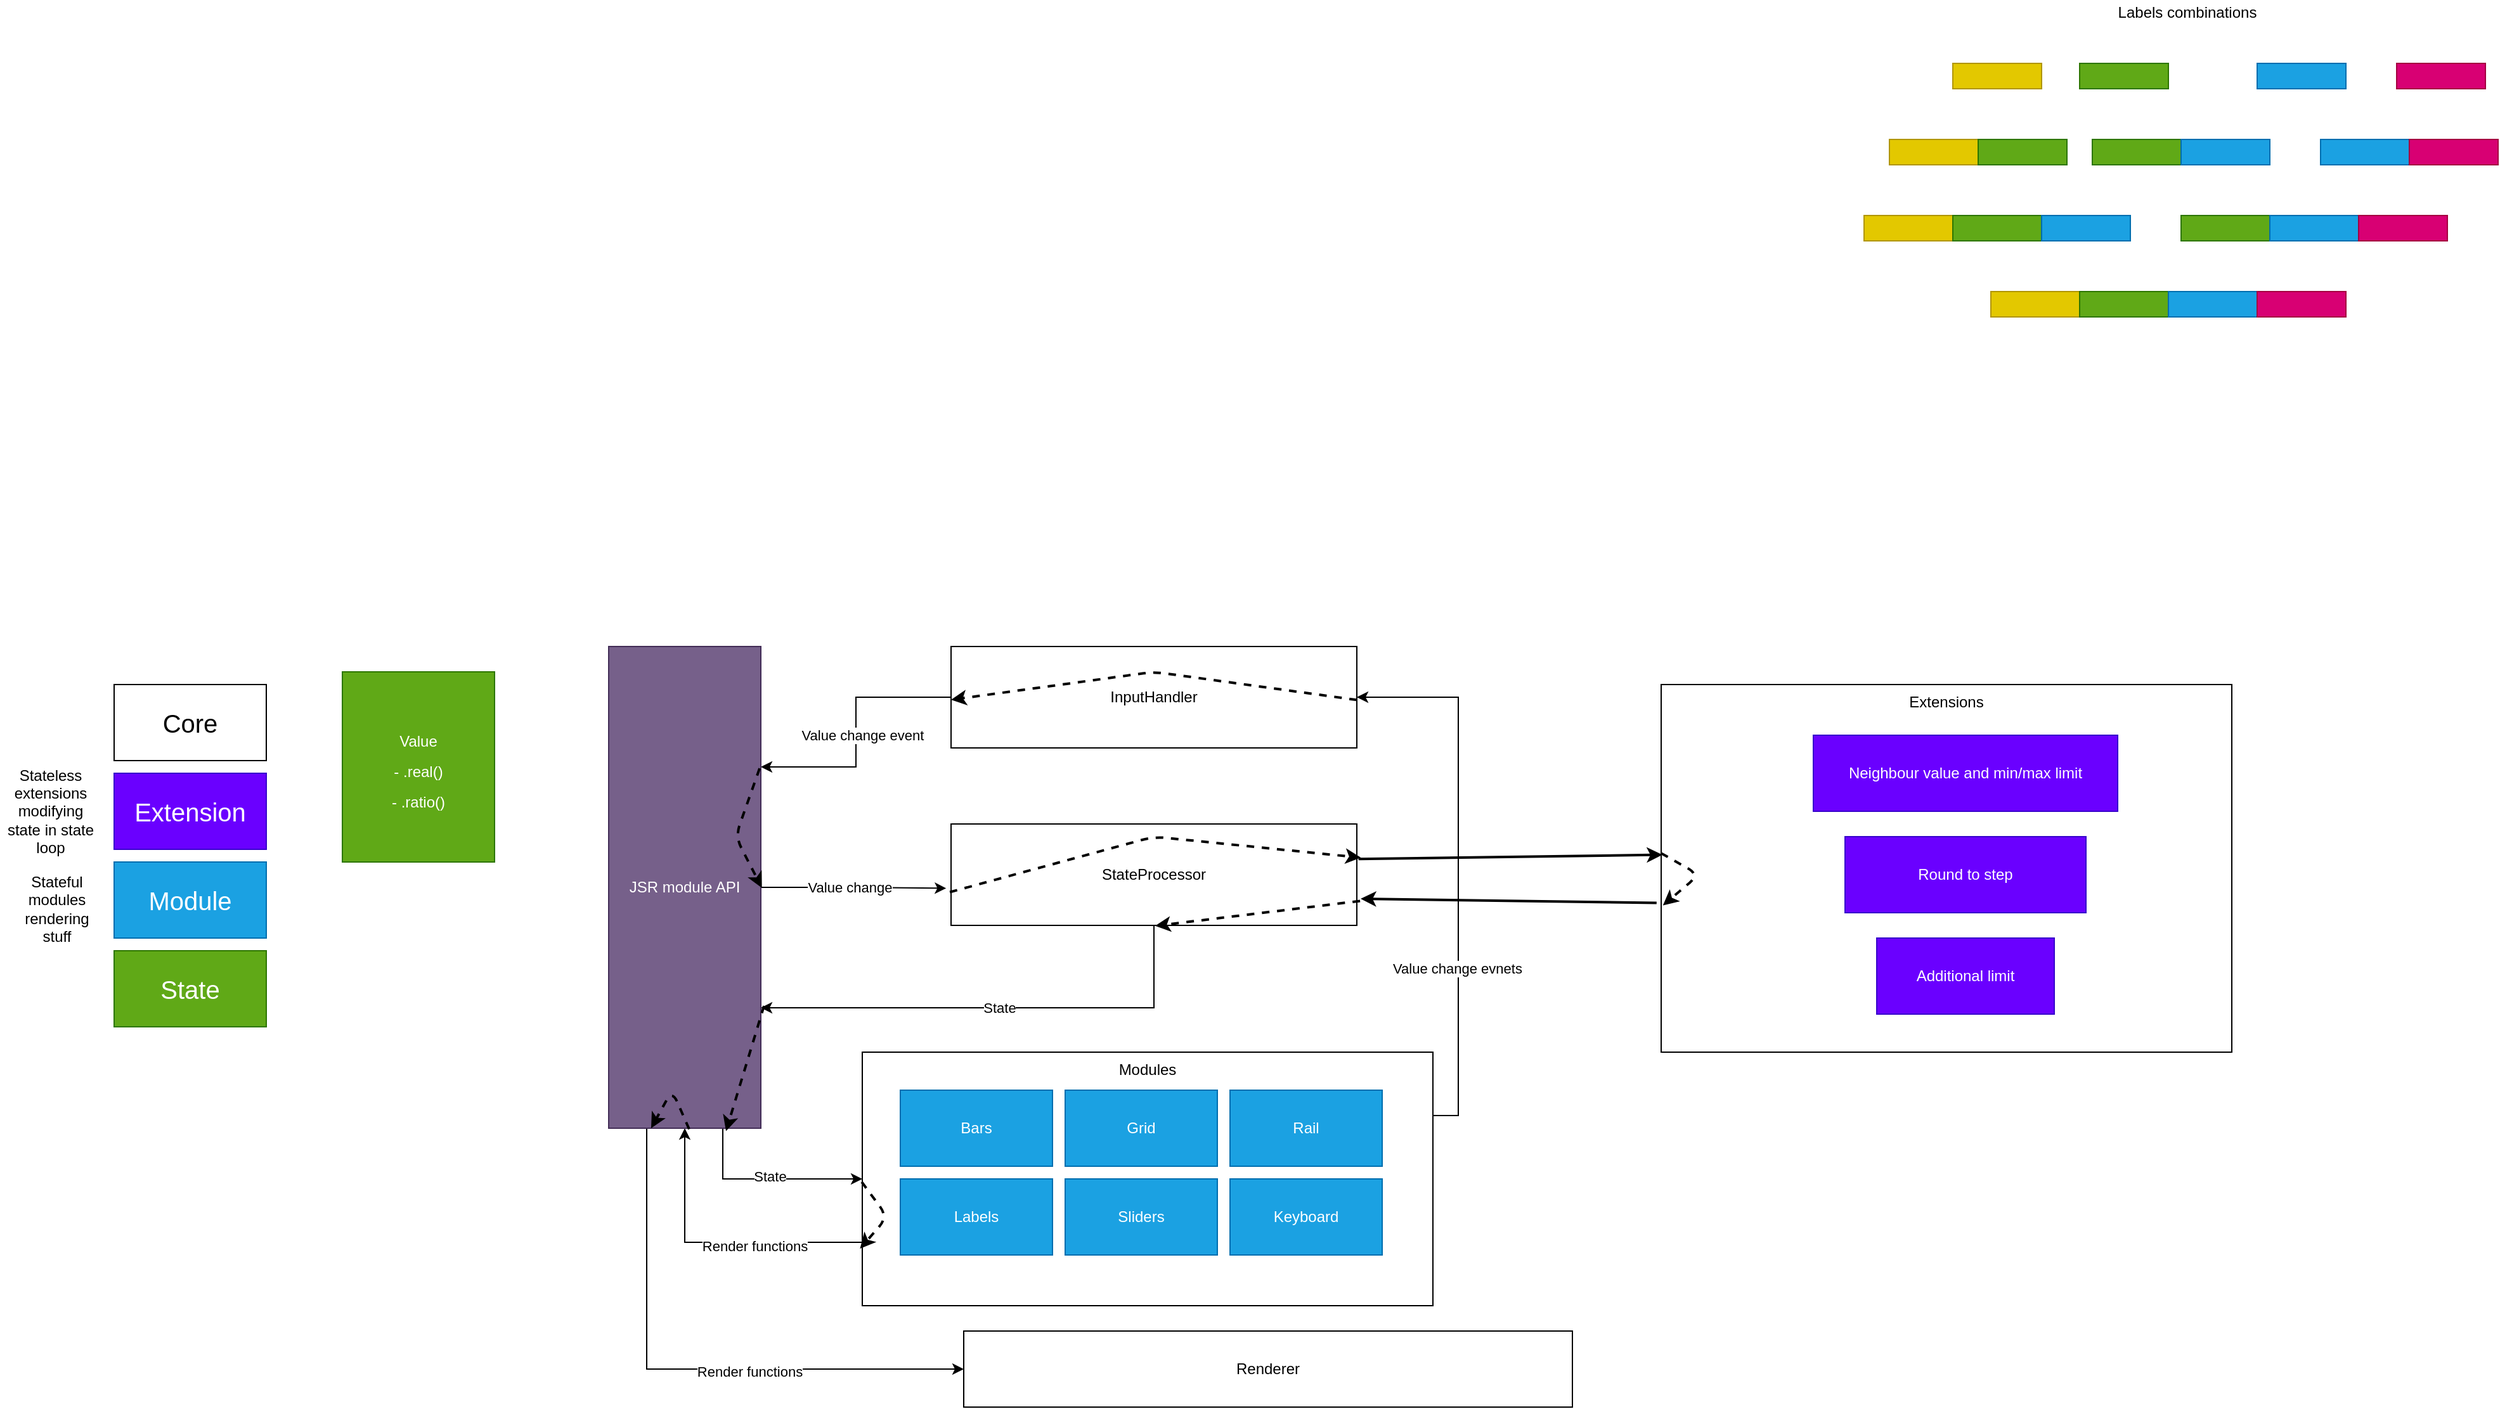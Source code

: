 <mxfile version="14.2.4" type="embed">
    <diagram id="XLUI0eQ95eJfd8FlJT_6" name="Page-1">
        <mxGraphModel dx="1188" dy="376" grid="1" gridSize="10" guides="1" tooltips="1" connect="0" arrows="1" fold="1" page="0" pageScale="1" pageWidth="827" pageHeight="1169" math="0" shadow="0">
            <root>
                <mxCell id="0"/>
                <mxCell id="1" parent="0"/>
                <mxCell id="166" value="Extensions" style="rounded=0;whiteSpace=wrap;html=1;verticalAlign=top;" vertex="1" parent="1">
                    <mxGeometry x="680" y="890" width="450" height="290" as="geometry"/>
                </mxCell>
                <mxCell id="122" style="edgeStyle=orthogonalEdgeStyle;rounded=0;orthogonalLoop=1;jettySize=auto;html=1;exitX=0;exitY=0.75;exitDx=0;exitDy=0;entryX=0.5;entryY=1;entryDx=0;entryDy=0;" edge="1" parent="1" source="118" target="94">
                    <mxGeometry relative="1" as="geometry"/>
                </mxCell>
                <mxCell id="123" value="Render functions" style="edgeLabel;html=1;align=center;verticalAlign=middle;resizable=0;points=[];" vertex="1" connectable="0" parent="122">
                    <mxGeometry x="-0.247" y="3" relative="1" as="geometry">
                        <mxPoint x="1" as="offset"/>
                    </mxGeometry>
                </mxCell>
                <mxCell id="127" style="edgeStyle=orthogonalEdgeStyle;rounded=0;orthogonalLoop=1;jettySize=auto;html=1;exitX=1;exitY=0.25;exitDx=0;exitDy=0;entryX=1;entryY=0.5;entryDx=0;entryDy=0;" edge="1" parent="1" source="118" target="100">
                    <mxGeometry relative="1" as="geometry"/>
                </mxCell>
                <mxCell id="128" value="Value change evnets" style="edgeLabel;html=1;align=center;verticalAlign=middle;resizable=0;points=[];" vertex="1" connectable="0" parent="127">
                    <mxGeometry x="-0.366" y="1" relative="1" as="geometry">
                        <mxPoint as="offset"/>
                    </mxGeometry>
                </mxCell>
                <mxCell id="118" value="Modules" style="rounded=0;whiteSpace=wrap;html=1;verticalAlign=top;" vertex="1" parent="1">
                    <mxGeometry x="50" y="1180" width="450" height="200" as="geometry"/>
                </mxCell>
                <mxCell id="17" value="Renderer" style="rounded=0;whiteSpace=wrap;html=1;" parent="1" vertex="1">
                    <mxGeometry x="130" y="1400" width="480" height="60" as="geometry"/>
                </mxCell>
                <mxCell id="18" value="Neighbour value and min/max limit" style="rounded=0;whiteSpace=wrap;html=1;fillColor=#6a00ff;strokeColor=#3700CC;fontColor=#ffffff;" parent="1" vertex="1">
                    <mxGeometry x="800" y="930" width="240" height="60" as="geometry"/>
                </mxCell>
                <mxCell id="20" value="Round to step" style="rounded=0;whiteSpace=wrap;html=1;fillColor=#6a00ff;strokeColor=#3700CC;fontColor=#ffffff;" parent="1" vertex="1">
                    <mxGeometry x="825" y="1010" width="190" height="60" as="geometry"/>
                </mxCell>
                <mxCell id="28" value="Additional limit" style="rounded=0;whiteSpace=wrap;html=1;fillColor=#6a00ff;strokeColor=#3700CC;fontColor=#ffffff;" parent="1" vertex="1">
                    <mxGeometry x="850" y="1090" width="140" height="60" as="geometry"/>
                </mxCell>
                <mxCell id="54" value="State" style="rounded=0;whiteSpace=wrap;html=1;fontSize=20;fillColor=#60a917;strokeColor=#2D7600;fontColor=#ffffff;" parent="1" vertex="1">
                    <mxGeometry x="-540" y="1100" width="120" height="60" as="geometry"/>
                </mxCell>
                <mxCell id="55" value="Module" style="rounded=0;whiteSpace=wrap;html=1;fontSize=20;fillColor=#1ba1e2;strokeColor=#006EAF;fontColor=#ffffff;" parent="1" vertex="1">
                    <mxGeometry x="-540" y="1030" width="120" height="60" as="geometry"/>
                </mxCell>
                <mxCell id="56" value="Extension" style="rounded=0;whiteSpace=wrap;html=1;fontSize=20;fillColor=#6a00ff;strokeColor=#3700CC;fontColor=#ffffff;" parent="1" vertex="1">
                    <mxGeometry x="-540" y="960" width="120" height="60" as="geometry"/>
                </mxCell>
                <mxCell id="57" value="Core" style="rounded=0;whiteSpace=wrap;html=1;fontSize=20;" parent="1" vertex="1">
                    <mxGeometry x="-540" y="890" width="120" height="60" as="geometry"/>
                </mxCell>
                <mxCell id="62" value="" style="rounded=0;whiteSpace=wrap;html=1;fillColor=#60a917;strokeColor=#2D7600;fontColor=#ffffff;" parent="1" vertex="1">
                    <mxGeometry x="1010" y="400" width="70" height="20" as="geometry"/>
                </mxCell>
                <mxCell id="63" value="" style="rounded=0;whiteSpace=wrap;html=1;fillColor=#1ba1e2;strokeColor=#006EAF;fontColor=#ffffff;" parent="1" vertex="1">
                    <mxGeometry x="1150" y="400" width="70" height="20" as="geometry"/>
                </mxCell>
                <mxCell id="66" value="" style="rounded=0;whiteSpace=wrap;html=1;fillColor=#d80073;strokeColor=#A50040;fontColor=#ffffff;" parent="1" vertex="1">
                    <mxGeometry x="1260" y="400" width="70" height="20" as="geometry"/>
                </mxCell>
                <mxCell id="67" value="" style="rounded=0;whiteSpace=wrap;html=1;fillColor=#60a917;strokeColor=#2D7600;fontColor=#ffffff;" parent="1" vertex="1">
                    <mxGeometry x="1020" y="460" width="70" height="20" as="geometry"/>
                </mxCell>
                <mxCell id="68" value="" style="rounded=0;whiteSpace=wrap;html=1;fillColor=#1ba1e2;strokeColor=#006EAF;fontColor=#ffffff;" parent="1" vertex="1">
                    <mxGeometry x="1090" y="460" width="70" height="20" as="geometry"/>
                </mxCell>
                <mxCell id="69" value="" style="rounded=0;whiteSpace=wrap;html=1;fillColor=#1ba1e2;strokeColor=#006EAF;fontColor=#ffffff;" parent="1" vertex="1">
                    <mxGeometry x="1200" y="460" width="70" height="20" as="geometry"/>
                </mxCell>
                <mxCell id="70" value="" style="rounded=0;whiteSpace=wrap;html=1;fillColor=#d80073;strokeColor=#A50040;fontColor=#ffffff;" parent="1" vertex="1">
                    <mxGeometry x="1270" y="460" width="70" height="20" as="geometry"/>
                </mxCell>
                <mxCell id="71" value="" style="rounded=0;whiteSpace=wrap;html=1;fillColor=#60a917;strokeColor=#2D7600;fontColor=#ffffff;" parent="1" vertex="1">
                    <mxGeometry x="1090" y="520" width="70" height="20" as="geometry"/>
                </mxCell>
                <mxCell id="72" value="" style="rounded=0;whiteSpace=wrap;html=1;fillColor=#1ba1e2;strokeColor=#006EAF;fontColor=#ffffff;" parent="1" vertex="1">
                    <mxGeometry x="1160" y="520" width="70" height="20" as="geometry"/>
                </mxCell>
                <mxCell id="73" value="" style="rounded=0;whiteSpace=wrap;html=1;fillColor=#d80073;strokeColor=#A50040;fontColor=#ffffff;" parent="1" vertex="1">
                    <mxGeometry x="1230" y="520" width="70" height="20" as="geometry"/>
                </mxCell>
                <mxCell id="74" value="" style="rounded=0;whiteSpace=wrap;html=1;fillColor=#e3c800;strokeColor=#B09500;fontColor=#ffffff;" parent="1" vertex="1">
                    <mxGeometry x="910" y="400" width="70" height="20" as="geometry"/>
                </mxCell>
                <mxCell id="75" value="" style="rounded=0;whiteSpace=wrap;html=1;fillColor=#e3c800;strokeColor=#B09500;fontColor=#ffffff;" parent="1" vertex="1">
                    <mxGeometry x="860" y="460" width="70" height="20" as="geometry"/>
                </mxCell>
                <mxCell id="76" value="" style="rounded=0;whiteSpace=wrap;html=1;fillColor=#60a917;strokeColor=#2D7600;fontColor=#ffffff;" parent="1" vertex="1">
                    <mxGeometry x="930" y="460" width="70" height="20" as="geometry"/>
                </mxCell>
                <mxCell id="77" value="" style="rounded=0;whiteSpace=wrap;html=1;fillColor=#e3c800;strokeColor=#B09500;fontColor=#ffffff;" parent="1" vertex="1">
                    <mxGeometry x="840" y="520" width="70" height="20" as="geometry"/>
                </mxCell>
                <mxCell id="78" value="" style="rounded=0;whiteSpace=wrap;html=1;fillColor=#60a917;strokeColor=#2D7600;fontColor=#ffffff;" parent="1" vertex="1">
                    <mxGeometry x="910" y="520" width="70" height="20" as="geometry"/>
                </mxCell>
                <mxCell id="79" value="" style="rounded=0;whiteSpace=wrap;html=1;fillColor=#1ba1e2;strokeColor=#006EAF;fontColor=#ffffff;" parent="1" vertex="1">
                    <mxGeometry x="980" y="520" width="70" height="20" as="geometry"/>
                </mxCell>
                <mxCell id="80" value="" style="rounded=0;whiteSpace=wrap;html=1;fillColor=#e3c800;strokeColor=#B09500;fontColor=#ffffff;" parent="1" vertex="1">
                    <mxGeometry x="940" y="580" width="70" height="20" as="geometry"/>
                </mxCell>
                <mxCell id="81" value="" style="rounded=0;whiteSpace=wrap;html=1;fillColor=#60a917;strokeColor=#2D7600;fontColor=#ffffff;" parent="1" vertex="1">
                    <mxGeometry x="1010" y="580" width="70" height="20" as="geometry"/>
                </mxCell>
                <mxCell id="82" value="" style="rounded=0;whiteSpace=wrap;html=1;fillColor=#1ba1e2;strokeColor=#006EAF;fontColor=#ffffff;" parent="1" vertex="1">
                    <mxGeometry x="1080" y="580" width="70" height="20" as="geometry"/>
                </mxCell>
                <mxCell id="83" value="" style="rounded=0;whiteSpace=wrap;html=1;fillColor=#d80073;strokeColor=#A50040;fontColor=#ffffff;" parent="1" vertex="1">
                    <mxGeometry x="1150" y="580" width="70" height="20" as="geometry"/>
                </mxCell>
                <mxCell id="85" value="Labels combinations" style="text;html=1;strokeColor=none;fillColor=none;align=center;verticalAlign=middle;whiteSpace=wrap;rounded=0;" parent="1" vertex="1">
                    <mxGeometry x="1010" y="350" width="170" height="20" as="geometry"/>
                </mxCell>
                <mxCell id="87" value="&lt;font style=&quot;font-size: 12px&quot;&gt;Value&lt;br&gt;- .real()&lt;br&gt;- .ratio()&lt;br&gt;&lt;/font&gt;" style="rounded=0;whiteSpace=wrap;html=1;fontSize=20;fillColor=#60a917;strokeColor=#2D7600;fontColor=#ffffff;" parent="1" vertex="1">
                    <mxGeometry x="-360" y="880" width="120" height="150" as="geometry"/>
                </mxCell>
                <mxCell id="89" value="Stateless&lt;br&gt;extensions modifying&lt;br&gt;state in state loop" style="text;html=1;strokeColor=none;fillColor=none;align=center;verticalAlign=middle;whiteSpace=wrap;rounded=0;" parent="1" vertex="1">
                    <mxGeometry x="-630" y="945" width="80" height="90" as="geometry"/>
                </mxCell>
                <mxCell id="91" value="&lt;br&gt;Stateful&lt;br&gt;modules rendering&lt;br&gt;stuff" style="text;html=1;strokeColor=none;fillColor=none;align=center;verticalAlign=middle;whiteSpace=wrap;rounded=0;" parent="1" vertex="1">
                    <mxGeometry x="-630" y="1000" width="90" height="120" as="geometry"/>
                </mxCell>
                <mxCell id="105" value="State" style="edgeStyle=orthogonalEdgeStyle;rounded=0;orthogonalLoop=1;jettySize=auto;html=1;exitX=0.5;exitY=1;exitDx=0;exitDy=0;entryX=1;entryY=0.75;entryDx=0;entryDy=0;" edge="1" parent="1" source="92" target="94">
                    <mxGeometry relative="1" as="geometry"/>
                </mxCell>
                <mxCell id="92" value="StateProcessor" style="rounded=0;whiteSpace=wrap;html=1;" vertex="1" parent="1">
                    <mxGeometry x="120" y="1000" width="320" height="80" as="geometry"/>
                </mxCell>
                <mxCell id="103" style="edgeStyle=orthogonalEdgeStyle;rounded=0;orthogonalLoop=1;jettySize=auto;html=1;exitX=1;exitY=0.5;exitDx=0;exitDy=0;entryX=-0.012;entryY=0.634;entryDx=0;entryDy=0;entryPerimeter=0;" edge="1" parent="1" source="94" target="92">
                    <mxGeometry relative="1" as="geometry"/>
                </mxCell>
                <mxCell id="106" value="Value change" style="edgeLabel;html=1;align=center;verticalAlign=middle;resizable=0;points=[];" vertex="1" connectable="0" parent="103">
                    <mxGeometry x="-0.347" y="-2" relative="1" as="geometry">
                        <mxPoint x="21.77" y="-2.23" as="offset"/>
                    </mxGeometry>
                </mxCell>
                <mxCell id="120" style="edgeStyle=orthogonalEdgeStyle;rounded=0;orthogonalLoop=1;jettySize=auto;html=1;exitX=0.75;exitY=1;exitDx=0;exitDy=0;entryX=0;entryY=0.5;entryDx=0;entryDy=0;" edge="1" parent="1" source="94" target="118">
                    <mxGeometry relative="1" as="geometry"/>
                </mxCell>
                <mxCell id="121" value="State" style="edgeLabel;html=1;align=center;verticalAlign=middle;resizable=0;points=[];" vertex="1" connectable="0" parent="120">
                    <mxGeometry x="0.019" y="2" relative="1" as="geometry">
                        <mxPoint as="offset"/>
                    </mxGeometry>
                </mxCell>
                <mxCell id="124" style="edgeStyle=orthogonalEdgeStyle;rounded=0;orthogonalLoop=1;jettySize=auto;html=1;exitX=0.25;exitY=1;exitDx=0;exitDy=0;entryX=0;entryY=0.5;entryDx=0;entryDy=0;" edge="1" parent="1" source="94" target="17">
                    <mxGeometry relative="1" as="geometry"/>
                </mxCell>
                <mxCell id="125" value="Render functions" style="edgeLabel;html=1;align=center;verticalAlign=middle;resizable=0;points=[];" vertex="1" connectable="0" parent="124">
                    <mxGeometry x="0.227" y="-2" relative="1" as="geometry">
                        <mxPoint x="1" as="offset"/>
                    </mxGeometry>
                </mxCell>
                <mxCell id="94" value="JSR module API" style="rounded=0;whiteSpace=wrap;html=1;fillColor=#76608a;strokeColor=#432D57;fontColor=#ffffff;" vertex="1" parent="1">
                    <mxGeometry x="-150" y="860" width="120" height="380" as="geometry"/>
                </mxCell>
                <mxCell id="101" style="edgeStyle=orthogonalEdgeStyle;rounded=0;orthogonalLoop=1;jettySize=auto;html=1;exitX=0;exitY=0.5;exitDx=0;exitDy=0;entryX=1;entryY=0.25;entryDx=0;entryDy=0;" edge="1" parent="1" source="100" target="94">
                    <mxGeometry relative="1" as="geometry"/>
                </mxCell>
                <mxCell id="107" value="Value change event" style="edgeLabel;html=1;align=center;verticalAlign=middle;resizable=0;points=[];" vertex="1" connectable="0" parent="101">
                    <mxGeometry x="0.429" y="1" relative="1" as="geometry">
                        <mxPoint x="20.94" y="-26" as="offset"/>
                    </mxGeometry>
                </mxCell>
                <mxCell id="100" value="InputHandler" style="rounded=0;whiteSpace=wrap;html=1;" vertex="1" parent="1">
                    <mxGeometry x="120" y="860" width="320" height="80" as="geometry"/>
                </mxCell>
                <mxCell id="108" value="Labels&lt;span style=&quot;color: rgba(0 , 0 , 0 , 0) ; font-family: monospace ; font-size: 0px&quot;&gt;%3CmxGraphModel%3E%3Croot%3E%3CmxCell%20id%3D%220%22%2F%3E%3CmxCell%20id%3D%221%22%20parent%3D%220%22%2F%3E%3CmxCell%20id%3D%222%22%20value%3D%22Input%20handler%20(translate%20real%20to%20ratio)%22%20style%3D%22rounded%3D0%3BwhiteSpace%3Dwrap%3Bhtml%3D1%3B%22%20vertex%3D%221%22%20parent%3D%221%22%3E%3CmxGeometry%20x%3D%2250%22%20y%3D%22250%22%20width%3D%22480%22%20height%3D%2260%22%20as%3D%22geometry%22%2F%3E%3C%2FmxCell%3E%3C%2Froot%3E%3C%2FmxGraphModel%3E&lt;/span&gt;" style="rounded=0;whiteSpace=wrap;html=1;fillColor=#1ba1e2;strokeColor=#006EAF;fontColor=#ffffff;" vertex="1" parent="1">
                    <mxGeometry x="80" y="1280" width="120" height="60" as="geometry"/>
                </mxCell>
                <mxCell id="109" value="Grid" style="rounded=0;whiteSpace=wrap;html=1;fillColor=#1ba1e2;strokeColor=#006EAF;fontColor=#ffffff;" vertex="1" parent="1">
                    <mxGeometry x="210" y="1210" width="120" height="60" as="geometry"/>
                </mxCell>
                <mxCell id="110" value="Bars" style="rounded=0;whiteSpace=wrap;html=1;fillColor=#1ba1e2;strokeColor=#006EAF;fontColor=#ffffff;" vertex="1" parent="1">
                    <mxGeometry x="80" y="1210" width="120" height="60" as="geometry"/>
                </mxCell>
                <mxCell id="111" value="Sliders&lt;br&gt;" style="rounded=0;whiteSpace=wrap;html=1;fillColor=#1ba1e2;strokeColor=#006EAF;fontColor=#ffffff;" vertex="1" parent="1">
                    <mxGeometry x="210" y="1280" width="120" height="60" as="geometry"/>
                </mxCell>
                <mxCell id="112" value="Rail" style="rounded=0;whiteSpace=wrap;html=1;fillColor=#1ba1e2;strokeColor=#006EAF;fontColor=#ffffff;" vertex="1" parent="1">
                    <mxGeometry x="340" y="1210" width="120" height="60" as="geometry"/>
                </mxCell>
                <mxCell id="126" value="Keyboard" style="rounded=0;whiteSpace=wrap;html=1;fillColor=#1ba1e2;strokeColor=#006EAF;fontColor=#ffffff;" vertex="1" parent="1">
                    <mxGeometry x="340" y="1280" width="120" height="60" as="geometry"/>
                </mxCell>
                <mxCell id="167" value="" style="endArrow=classic;html=1;strokeWidth=2;fontSize=16;exitX=1.004;exitY=0.346;exitDx=0;exitDy=0;exitPerimeter=0;entryX=0.002;entryY=0.463;entryDx=0;entryDy=0;entryPerimeter=0;" edge="1" parent="1" source="92" target="166">
                    <mxGeometry width="50" height="50" relative="1" as="geometry">
                        <mxPoint x="450" y="1000" as="sourcePoint"/>
                        <mxPoint x="500" y="950" as="targetPoint"/>
                    </mxGeometry>
                </mxCell>
                <mxCell id="168" value="" style="endArrow=classic;html=1;strokeWidth=2;fontSize=16;exitX=-0.008;exitY=0.594;exitDx=0;exitDy=0;exitPerimeter=0;" edge="1" parent="1" source="166">
                    <mxGeometry width="50" height="50" relative="1" as="geometry">
                        <mxPoint x="560" y="1120" as="sourcePoint"/>
                        <mxPoint x="443" y="1059" as="targetPoint"/>
                    </mxGeometry>
                </mxCell>
                <mxCell id="169" value="" style="endArrow=classic;html=1;strokeWidth=2;fontSize=16;exitX=-0.001;exitY=0.512;exitDx=0;exitDy=0;exitPerimeter=0;entryX=-0.004;entryY=0.775;entryDx=0;entryDy=0;entryPerimeter=0;dashed=1;" edge="1" parent="1" source="118" target="118">
                    <mxGeometry width="50" height="50" relative="1" as="geometry">
                        <mxPoint x="-10" y="1340" as="sourcePoint"/>
                        <mxPoint x="40" y="1290" as="targetPoint"/>
                        <Array as="points">
                            <mxPoint x="70" y="1310"/>
                        </Array>
                    </mxGeometry>
                </mxCell>
                <mxCell id="170" value="" style="endArrow=classic;html=1;strokeWidth=2;fontSize=16;exitX=0;exitY=0.459;exitDx=0;exitDy=0;exitPerimeter=0;entryX=0.003;entryY=0.601;entryDx=0;entryDy=0;entryPerimeter=0;dashed=1;" edge="1" parent="1" source="166" target="166">
                    <mxGeometry width="50" height="50" relative="1" as="geometry">
                        <mxPoint x="610" y="980" as="sourcePoint"/>
                        <mxPoint x="660" y="930" as="targetPoint"/>
                        <Array as="points">
                            <mxPoint x="710" y="1040"/>
                        </Array>
                    </mxGeometry>
                </mxCell>
                <mxCell id="171" value="" style="endArrow=classic;html=1;dashed=1;strokeWidth=2;fontSize=16;exitX=-0.003;exitY=0.672;exitDx=0;exitDy=0;exitPerimeter=0;entryX=1.01;entryY=0.332;entryDx=0;entryDy=0;entryPerimeter=0;" edge="1" parent="1" source="92" target="92">
                    <mxGeometry width="50" height="50" relative="1" as="geometry">
                        <mxPoint x="100" y="1140" as="sourcePoint"/>
                        <mxPoint x="150" y="1090" as="targetPoint"/>
                        <Array as="points">
                            <mxPoint x="280" y="1010"/>
                        </Array>
                    </mxGeometry>
                </mxCell>
                <mxCell id="172" value="" style="endArrow=classic;html=1;dashed=1;strokeWidth=2;fontSize=16;exitX=1.008;exitY=0.759;exitDx=0;exitDy=0;exitPerimeter=0;entryX=0.503;entryY=1.005;entryDx=0;entryDy=0;entryPerimeter=0;" edge="1" parent="1" source="92" target="92">
                    <mxGeometry width="50" height="50" relative="1" as="geometry">
                        <mxPoint x="350" y="1140" as="sourcePoint"/>
                        <mxPoint x="400" y="1090" as="targetPoint"/>
                    </mxGeometry>
                </mxCell>
                <mxCell id="173" value="" style="endArrow=classic;html=1;dashed=1;strokeWidth=2;fontSize=16;exitX=1;exitY=0.527;exitDx=0;exitDy=0;exitPerimeter=0;" edge="1" parent="1" source="100">
                    <mxGeometry width="50" height="50" relative="1" as="geometry">
                        <mxPoint x="270" y="810" as="sourcePoint"/>
                        <mxPoint x="120" y="902" as="targetPoint"/>
                        <Array as="points">
                            <mxPoint x="280" y="880"/>
                        </Array>
                    </mxGeometry>
                </mxCell>
                <mxCell id="174" value="" style="endArrow=classic;html=1;dashed=1;strokeWidth=2;fontSize=16;exitX=0.992;exitY=0.253;exitDx=0;exitDy=0;exitPerimeter=0;entryX=1.007;entryY=0.501;entryDx=0;entryDy=0;entryPerimeter=0;" edge="1" parent="1" source="94" target="94">
                    <mxGeometry width="50" height="50" relative="1" as="geometry">
                        <mxPoint x="10" y="1040" as="sourcePoint"/>
                        <mxPoint x="60" y="990" as="targetPoint"/>
                        <Array as="points">
                            <mxPoint x="-50" y="1010"/>
                        </Array>
                    </mxGeometry>
                </mxCell>
                <mxCell id="175" value="" style="endArrow=classic;html=1;dashed=1;strokeWidth=2;fontSize=16;exitX=1.021;exitY=0.746;exitDx=0;exitDy=0;exitPerimeter=0;entryX=0.771;entryY=1.006;entryDx=0;entryDy=0;entryPerimeter=0;" edge="1" parent="1" source="94" target="94">
                    <mxGeometry width="50" height="50" relative="1" as="geometry">
                        <mxPoint y="1250" as="sourcePoint"/>
                        <mxPoint x="50" y="1200" as="targetPoint"/>
                    </mxGeometry>
                </mxCell>
                <mxCell id="176" value="" style="endArrow=classic;html=1;dashed=1;strokeWidth=2;fontSize=16;exitX=0.529;exitY=1.002;exitDx=0;exitDy=0;exitPerimeter=0;entryX=0.279;entryY=1;entryDx=0;entryDy=0;entryPerimeter=0;" edge="1" parent="1" source="94" target="94">
                    <mxGeometry width="50" height="50" relative="1" as="geometry">
                        <mxPoint y="1260" as="sourcePoint"/>
                        <mxPoint x="50" y="1210" as="targetPoint"/>
                        <Array as="points">
                            <mxPoint x="-100" y="1210"/>
                        </Array>
                    </mxGeometry>
                </mxCell>
            </root>
        </mxGraphModel>
    </diagram>
</mxfile>